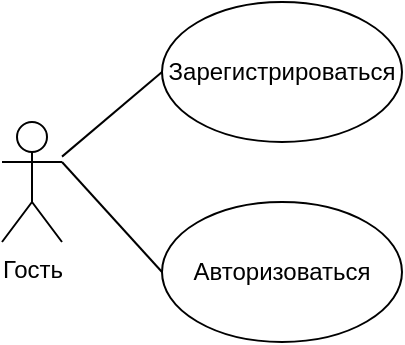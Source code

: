 <mxfile version="21.1.1" type="github" pages="2">
  <diagram name="Guest" id="NfzQCD53g6c5g2TKJN6z">
    <mxGraphModel dx="989" dy="528" grid="1" gridSize="10" guides="1" tooltips="1" connect="1" arrows="1" fold="1" page="1" pageScale="1" pageWidth="827" pageHeight="1169" math="0" shadow="0">
      <root>
        <mxCell id="0" />
        <mxCell id="1" parent="0" />
        <mxCell id="tAm12I-yF0H-Qzs44Ven-1" value="Гость" style="shape=umlActor;verticalLabelPosition=bottom;verticalAlign=top;html=1;outlineConnect=0;" parent="1" vertex="1">
          <mxGeometry x="60" y="100" width="30" height="60" as="geometry" />
        </mxCell>
        <mxCell id="tAm12I-yF0H-Qzs44Ven-9" value="Зарегистрироваться" style="ellipse;whiteSpace=wrap;html=1;" parent="1" vertex="1">
          <mxGeometry x="140" y="40" width="120" height="70" as="geometry" />
        </mxCell>
        <mxCell id="tAm12I-yF0H-Qzs44Ven-10" value="Авторизоваться" style="ellipse;whiteSpace=wrap;html=1;" parent="1" vertex="1">
          <mxGeometry x="140" y="140" width="120" height="70" as="geometry" />
        </mxCell>
        <mxCell id="tAm12I-yF0H-Qzs44Ven-11" value="" style="endArrow=none;html=1;rounded=0;exitX=1;exitY=0.333;exitDx=0;exitDy=0;exitPerimeter=0;entryX=0;entryY=0.5;entryDx=0;entryDy=0;" parent="1" source="tAm12I-yF0H-Qzs44Ven-1" target="tAm12I-yF0H-Qzs44Ven-10" edge="1">
          <mxGeometry width="50" height="50" relative="1" as="geometry">
            <mxPoint x="190" y="200" as="sourcePoint" />
            <mxPoint x="240" y="150" as="targetPoint" />
          </mxGeometry>
        </mxCell>
        <mxCell id="tAm12I-yF0H-Qzs44Ven-12" value="" style="endArrow=none;html=1;rounded=0;entryX=0;entryY=0.5;entryDx=0;entryDy=0;" parent="1" source="tAm12I-yF0H-Qzs44Ven-1" target="tAm12I-yF0H-Qzs44Ven-9" edge="1">
          <mxGeometry width="50" height="50" relative="1" as="geometry">
            <mxPoint x="110" y="150" as="sourcePoint" />
            <mxPoint x="160" y="100" as="targetPoint" />
          </mxGeometry>
        </mxCell>
      </root>
    </mxGraphModel>
  </diagram>
  <diagram id="efM2IgtfmSXSP5PVe_pi" name="User">
    <mxGraphModel dx="1434" dy="766" grid="1" gridSize="10" guides="1" tooltips="1" connect="1" arrows="1" fold="1" page="1" pageScale="1" pageWidth="827" pageHeight="1169" math="0" shadow="0">
      <root>
        <mxCell id="0" />
        <mxCell id="1" parent="0" />
        <mxCell id="IqKsHCxHsk-Eg9LnmkNp-1" value="Пользователь" style="shape=umlActor;verticalLabelPosition=bottom;verticalAlign=top;html=1;outlineConnect=0;" vertex="1" parent="1">
          <mxGeometry x="50" y="180" width="30" height="60" as="geometry" />
        </mxCell>
        <mxCell id="IqKsHCxHsk-Eg9LnmkNp-2" value="Просмотреть доски" style="ellipse;whiteSpace=wrap;html=1;" vertex="1" parent="1">
          <mxGeometry x="186" y="10" width="90" height="50" as="geometry" />
        </mxCell>
        <mxCell id="IqKsHCxHsk-Eg9LnmkNp-3" value="Создать новую доску" style="ellipse;whiteSpace=wrap;html=1;" vertex="1" parent="1">
          <mxGeometry x="196" y="135" width="80" height="60" as="geometry" />
        </mxCell>
        <mxCell id="IqKsHCxHsk-Eg9LnmkNp-4" value="" style="endArrow=none;html=1;rounded=0;entryX=0;entryY=0.5;entryDx=0;entryDy=0;" edge="1" parent="1" source="IqKsHCxHsk-Eg9LnmkNp-1" target="IqKsHCxHsk-Eg9LnmkNp-3">
          <mxGeometry width="50" height="50" relative="1" as="geometry">
            <mxPoint x="236" y="170" as="sourcePoint" />
            <mxPoint x="286" y="120" as="targetPoint" />
          </mxGeometry>
        </mxCell>
        <mxCell id="IqKsHCxHsk-Eg9LnmkNp-5" value="" style="endArrow=none;html=1;rounded=0;entryX=0;entryY=0.5;entryDx=0;entryDy=0;" edge="1" parent="1" source="IqKsHCxHsk-Eg9LnmkNp-1" target="IqKsHCxHsk-Eg9LnmkNp-2">
          <mxGeometry width="50" height="50" relative="1" as="geometry">
            <mxPoint x="156" y="50" as="sourcePoint" />
            <mxPoint x="206" y="70" as="targetPoint" />
          </mxGeometry>
        </mxCell>
        <mxCell id="IqKsHCxHsk-Eg9LnmkNp-6" value="Просмотреть доску" style="ellipse;whiteSpace=wrap;html=1;" vertex="1" parent="1">
          <mxGeometry x="186" y="72.5" width="90" height="55" as="geometry" />
        </mxCell>
        <mxCell id="IqKsHCxHsk-Eg9LnmkNp-7" value="" style="endArrow=none;html=1;rounded=0;entryX=0;entryY=0.5;entryDx=0;entryDy=0;" edge="1" parent="1" source="IqKsHCxHsk-Eg9LnmkNp-1" target="IqKsHCxHsk-Eg9LnmkNp-6">
          <mxGeometry width="50" height="50" relative="1" as="geometry">
            <mxPoint x="126" y="150" as="sourcePoint" />
            <mxPoint x="176" y="100" as="targetPoint" />
          </mxGeometry>
        </mxCell>
        <mxCell id="IqKsHCxHsk-Eg9LnmkNp-8" value="Добавить на доску колонку" style="ellipse;whiteSpace=wrap;html=1;" vertex="1" parent="1">
          <mxGeometry x="196" y="220" width="80" height="60" as="geometry" />
        </mxCell>
        <mxCell id="IqKsHCxHsk-Eg9LnmkNp-9" value="Добавить задачу в колонку" style="ellipse;whiteSpace=wrap;html=1;" vertex="1" parent="1">
          <mxGeometry x="196" y="300" width="80" height="60" as="geometry" />
        </mxCell>
        <mxCell id="IqKsHCxHsk-Eg9LnmkNp-10" value="Переместить задачу" style="ellipse;whiteSpace=wrap;html=1;" vertex="1" parent="1">
          <mxGeometry x="196" y="380" width="80" height="60" as="geometry" />
        </mxCell>
        <mxCell id="IqKsHCxHsk-Eg9LnmkNp-11" value="" style="endArrow=none;html=1;rounded=0;entryX=0;entryY=0.5;entryDx=0;entryDy=0;" edge="1" parent="1" source="IqKsHCxHsk-Eg9LnmkNp-1" target="IqKsHCxHsk-Eg9LnmkNp-8">
          <mxGeometry width="50" height="50" relative="1" as="geometry">
            <mxPoint x="126" y="300" as="sourcePoint" />
            <mxPoint x="176" y="250" as="targetPoint" />
          </mxGeometry>
        </mxCell>
        <mxCell id="IqKsHCxHsk-Eg9LnmkNp-12" value="" style="endArrow=none;html=1;rounded=0;entryX=0;entryY=0.5;entryDx=0;entryDy=0;" edge="1" parent="1" source="IqKsHCxHsk-Eg9LnmkNp-1" target="IqKsHCxHsk-Eg9LnmkNp-9">
          <mxGeometry width="50" height="50" relative="1" as="geometry">
            <mxPoint x="116" y="200" as="sourcePoint" />
            <mxPoint x="176" y="320" as="targetPoint" />
          </mxGeometry>
        </mxCell>
        <mxCell id="IqKsHCxHsk-Eg9LnmkNp-13" value="" style="endArrow=none;html=1;rounded=0;entryX=0;entryY=0.5;entryDx=0;entryDy=0;" edge="1" parent="1" source="IqKsHCxHsk-Eg9LnmkNp-1" target="IqKsHCxHsk-Eg9LnmkNp-10">
          <mxGeometry width="50" height="50" relative="1" as="geometry">
            <mxPoint x="66" y="340" as="sourcePoint" />
            <mxPoint x="116" y="290" as="targetPoint" />
          </mxGeometry>
        </mxCell>
      </root>
    </mxGraphModel>
  </diagram>
</mxfile>
